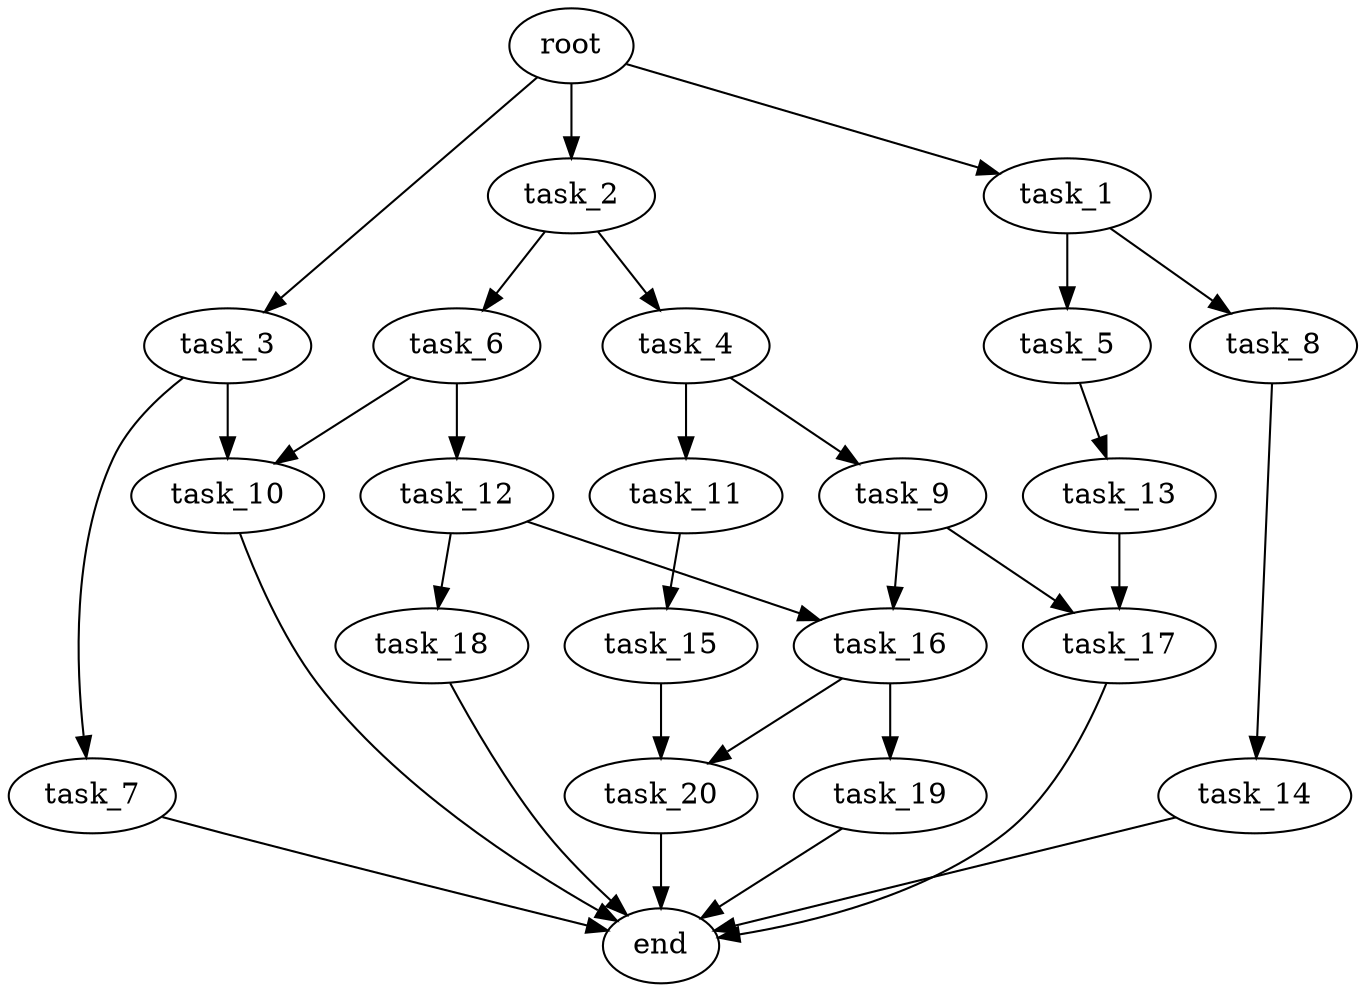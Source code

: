 digraph G {
  root [size="0.000000e+00"];
  task_1 [size="9.801625e+10"];
  task_2 [size="8.183956e+10"];
  task_3 [size="9.546134e+10"];
  task_4 [size="8.046354e+10"];
  task_5 [size="2.905236e+10"];
  task_6 [size="2.877016e+10"];
  task_7 [size="7.141699e+10"];
  task_8 [size="3.464289e+10"];
  task_9 [size="4.424319e+10"];
  task_10 [size="2.565183e+10"];
  task_11 [size="4.791314e+10"];
  task_12 [size="2.021478e+10"];
  task_13 [size="5.386241e+10"];
  task_14 [size="9.330306e+10"];
  task_15 [size="6.962017e+10"];
  task_16 [size="1.373592e+10"];
  task_17 [size="6.157155e+10"];
  task_18 [size="5.868718e+10"];
  task_19 [size="2.425338e+10"];
  task_20 [size="6.698670e+10"];
  end [size="0.000000e+00"];

  root -> task_1 [size="1.000000e-12"];
  root -> task_2 [size="1.000000e-12"];
  root -> task_3 [size="1.000000e-12"];
  task_1 -> task_5 [size="2.905236e+08"];
  task_1 -> task_8 [size="3.464289e+08"];
  task_2 -> task_4 [size="8.046354e+08"];
  task_2 -> task_6 [size="2.877016e+08"];
  task_3 -> task_7 [size="7.141699e+08"];
  task_3 -> task_10 [size="1.282592e+08"];
  task_4 -> task_9 [size="4.424319e+08"];
  task_4 -> task_11 [size="4.791314e+08"];
  task_5 -> task_13 [size="5.386241e+08"];
  task_6 -> task_10 [size="1.282592e+08"];
  task_6 -> task_12 [size="2.021478e+08"];
  task_7 -> end [size="1.000000e-12"];
  task_8 -> task_14 [size="9.330306e+08"];
  task_9 -> task_16 [size="6.867961e+07"];
  task_9 -> task_17 [size="3.078577e+08"];
  task_10 -> end [size="1.000000e-12"];
  task_11 -> task_15 [size="6.962017e+08"];
  task_12 -> task_16 [size="6.867961e+07"];
  task_12 -> task_18 [size="5.868718e+08"];
  task_13 -> task_17 [size="3.078577e+08"];
  task_14 -> end [size="1.000000e-12"];
  task_15 -> task_20 [size="3.349335e+08"];
  task_16 -> task_19 [size="2.425338e+08"];
  task_16 -> task_20 [size="3.349335e+08"];
  task_17 -> end [size="1.000000e-12"];
  task_18 -> end [size="1.000000e-12"];
  task_19 -> end [size="1.000000e-12"];
  task_20 -> end [size="1.000000e-12"];
}
